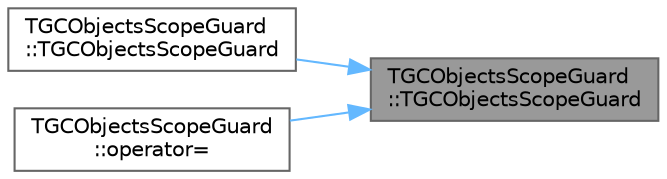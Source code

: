 digraph "TGCObjectsScopeGuard::TGCObjectsScopeGuard"
{
 // INTERACTIVE_SVG=YES
 // LATEX_PDF_SIZE
  bgcolor="transparent";
  edge [fontname=Helvetica,fontsize=10,labelfontname=Helvetica,labelfontsize=10];
  node [fontname=Helvetica,fontsize=10,shape=box,height=0.2,width=0.4];
  rankdir="RL";
  Node1 [id="Node000001",label="TGCObjectsScopeGuard\l::TGCObjectsScopeGuard",height=0.2,width=0.4,color="gray40", fillcolor="grey60", style="filled", fontcolor="black",tooltip=" "];
  Node1 -> Node2 [id="edge1_Node000001_Node000002",dir="back",color="steelblue1",style="solid",tooltip=" "];
  Node2 [id="Node000002",label="TGCObjectsScopeGuard\l::TGCObjectsScopeGuard",height=0.2,width=0.4,color="grey40", fillcolor="white", style="filled",URL="$de/de9/classTGCObjectsScopeGuard.html#a93ff45f1638d7e4aa7cdfa4616f86af8",tooltip="Non-copyable."];
  Node1 -> Node3 [id="edge2_Node000001_Node000003",dir="back",color="steelblue1",style="solid",tooltip=" "];
  Node3 [id="Node000003",label="TGCObjectsScopeGuard\l::operator=",height=0.2,width=0.4,color="grey40", fillcolor="white", style="filled",URL="$de/de9/classTGCObjectsScopeGuard.html#a08c6ff1d6cfb1d7635ee4abe5bc726c9",tooltip=" "];
}
